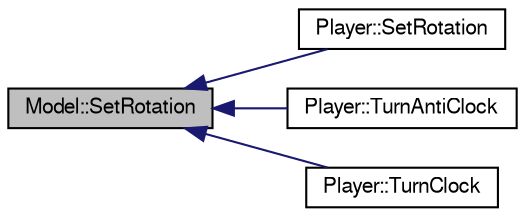 digraph G
{
  bgcolor="transparent";
  edge [fontname="FreeSans",fontsize=10,labelfontname="FreeSans",labelfontsize=10];
  node [fontname="FreeSans",fontsize=10,shape=record];
  rankdir=LR;
  Node1 [label="Model::SetRotation",height=0.2,width=0.4,color="black", fillcolor="grey75", style="filled" fontcolor="black"];
  Node1 -> Node2 [dir=back,color="midnightblue",fontsize=10,style="solid"];
  Node2 [label="Player::SetRotation",height=0.2,width=0.4,color="black",URL="$class_player.html#2e3d2df5baf6a9b83e06bcae3aaeccd6",tooltip="Sets the rotation."];
  Node1 -> Node3 [dir=back,color="midnightblue",fontsize=10,style="solid"];
  Node3 [label="Player::TurnAntiClock",height=0.2,width=0.4,color="black",URL="$class_player.html#5e09b10a0ae73a3714267c87bd43f95d",tooltip="Turns the player anti-clockwise."];
  Node1 -> Node4 [dir=back,color="midnightblue",fontsize=10,style="solid"];
  Node4 [label="Player::TurnClock",height=0.2,width=0.4,color="black",URL="$class_player.html#f7ca641f9d3134c96b8039919b6f8876",tooltip="Turns the player clockwise."];
}
